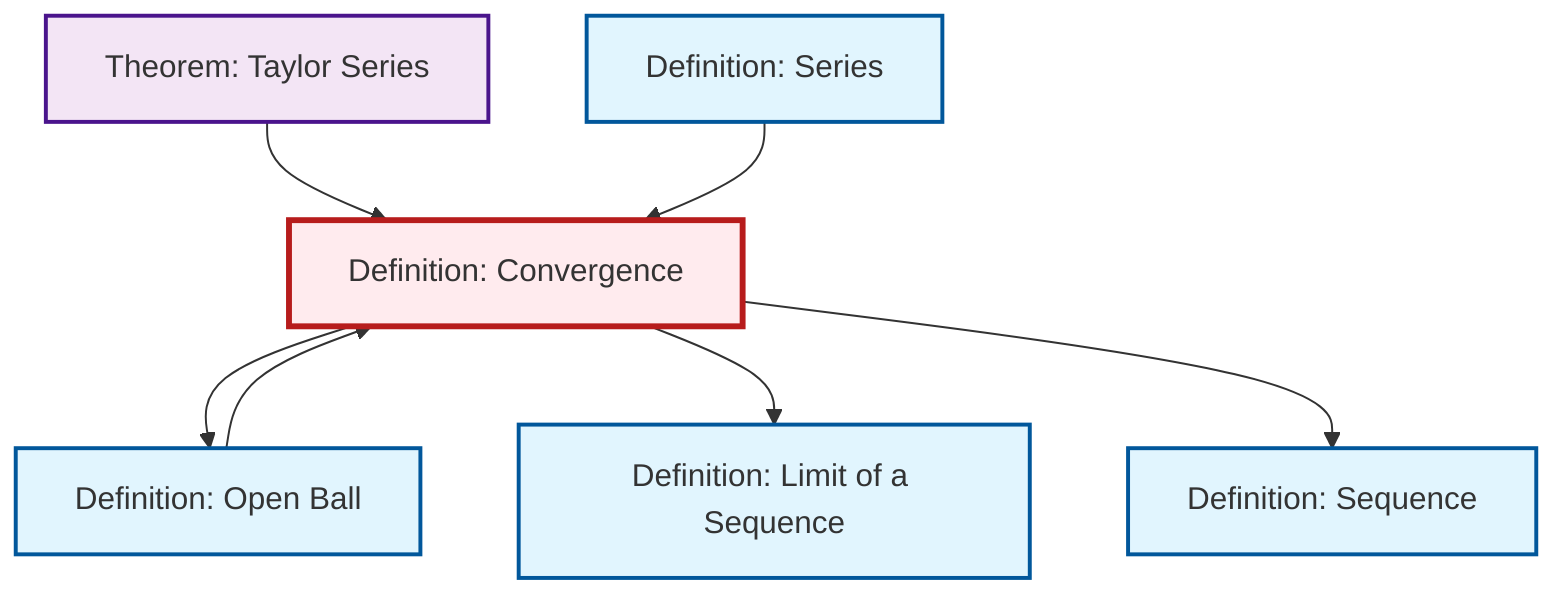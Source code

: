 graph TD
    classDef definition fill:#e1f5fe,stroke:#01579b,stroke-width:2px
    classDef theorem fill:#f3e5f5,stroke:#4a148c,stroke-width:2px
    classDef axiom fill:#fff3e0,stroke:#e65100,stroke-width:2px
    classDef example fill:#e8f5e9,stroke:#1b5e20,stroke-width:2px
    classDef current fill:#ffebee,stroke:#b71c1c,stroke-width:3px
    def-limit["Definition: Limit of a Sequence"]:::definition
    def-sequence["Definition: Sequence"]:::definition
    def-series["Definition: Series"]:::definition
    def-convergence["Definition: Convergence"]:::definition
    def-open-ball["Definition: Open Ball"]:::definition
    thm-taylor-series["Theorem: Taylor Series"]:::theorem
    def-convergence --> def-open-ball
    def-convergence --> def-limit
    def-open-ball --> def-convergence
    thm-taylor-series --> def-convergence
    def-convergence --> def-sequence
    def-series --> def-convergence
    class def-convergence current